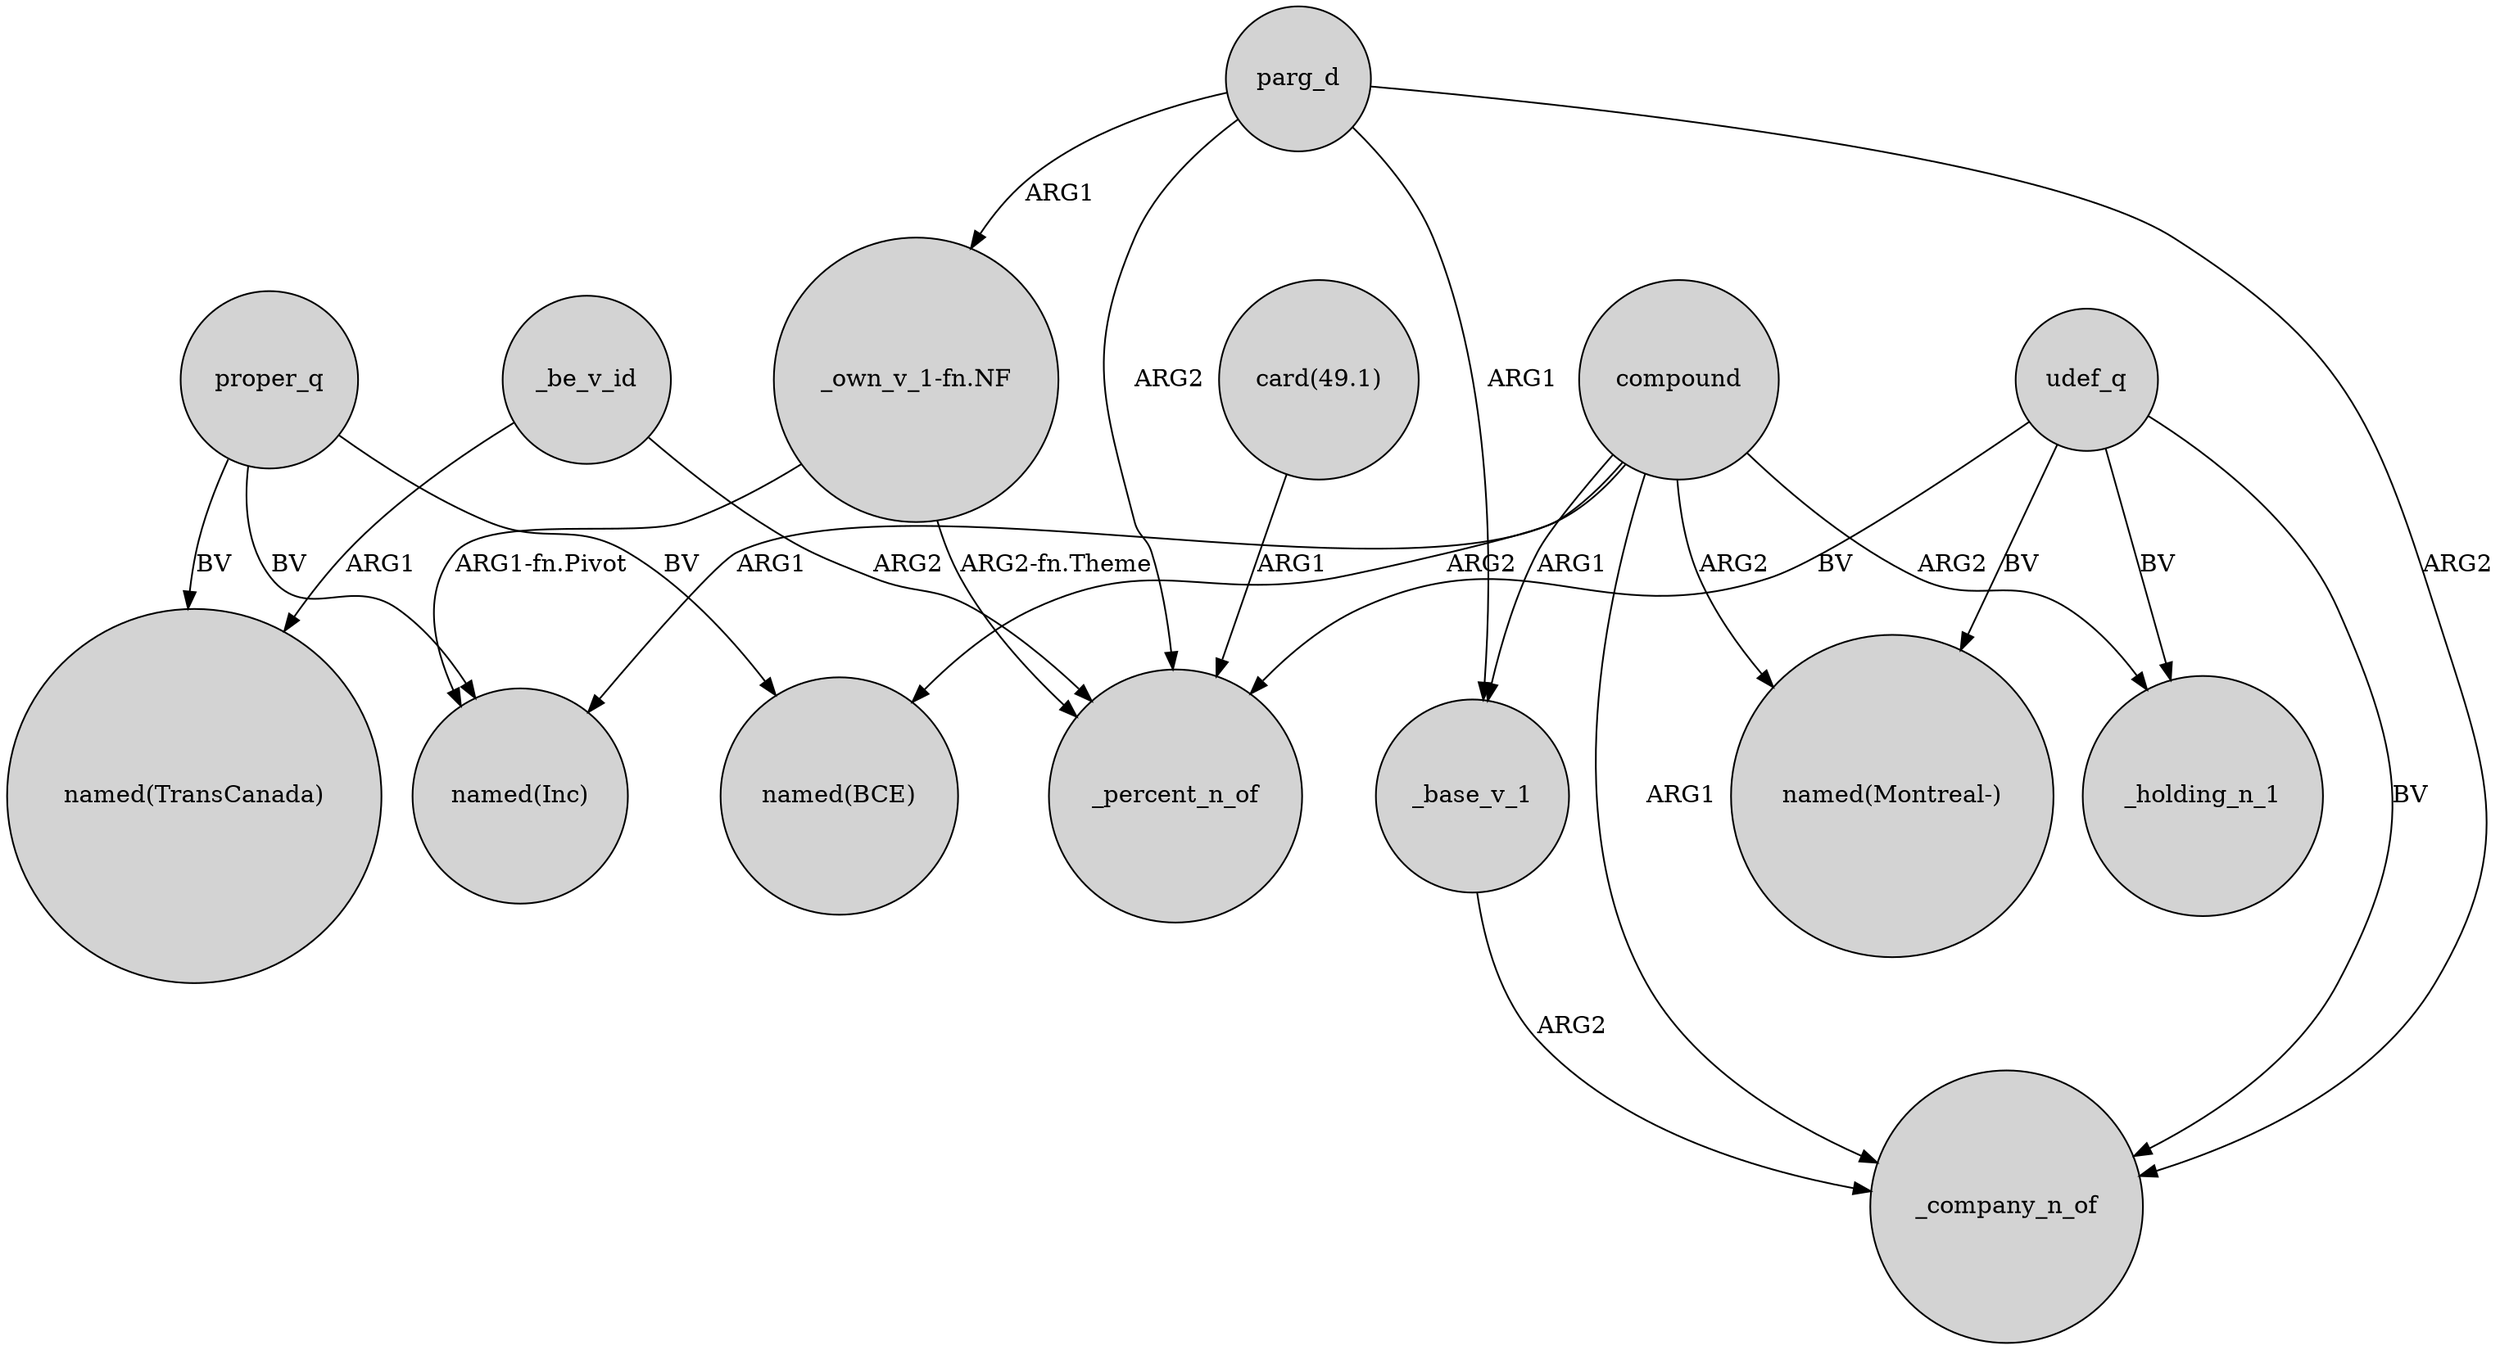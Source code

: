 digraph {
	node [shape=circle style=filled]
	proper_q -> "named(BCE)" [label=BV]
	_be_v_id -> _percent_n_of [label=ARG2]
	compound -> "named(BCE)" [label=ARG2]
	"_own_v_1-fn.NF" -> "named(Inc)" [label="ARG1-fn.Pivot"]
	_base_v_1 -> _company_n_of [label=ARG2]
	"card(49.1)" -> _percent_n_of [label=ARG1]
	proper_q -> "named(TransCanada)" [label=BV]
	compound -> _holding_n_1 [label=ARG2]
	"_own_v_1-fn.NF" -> _percent_n_of [label="ARG2-fn.Theme"]
	parg_d -> "_own_v_1-fn.NF" [label=ARG1]
	parg_d -> _percent_n_of [label=ARG2]
	udef_q -> "named(Montreal-)" [label=BV]
	compound -> _company_n_of [label=ARG1]
	proper_q -> "named(Inc)" [label=BV]
	compound -> _base_v_1 [label=ARG1]
	parg_d -> _company_n_of [label=ARG2]
	compound -> "named(Inc)" [label=ARG1]
	compound -> "named(Montreal-)" [label=ARG2]
	parg_d -> _base_v_1 [label=ARG1]
	udef_q -> _percent_n_of [label=BV]
	udef_q -> _holding_n_1 [label=BV]
	udef_q -> _company_n_of [label=BV]
	_be_v_id -> "named(TransCanada)" [label=ARG1]
}
